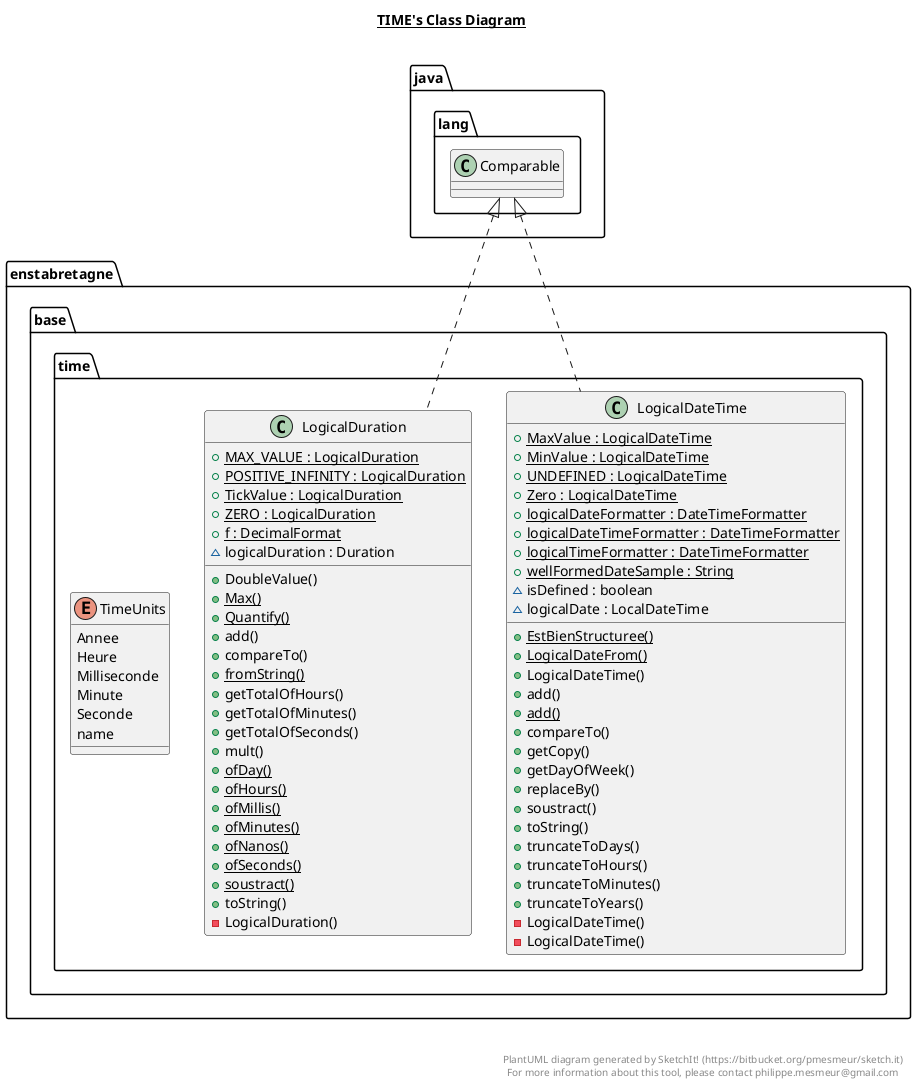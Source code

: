 @startuml

title __TIME's Class Diagram__\n

  namespace enstabretagne.base {
    namespace time {
      class enstabretagne.base.time.LogicalDateTime {
          {static} + MaxValue : LogicalDateTime
          {static} + MinValue : LogicalDateTime
          {static} + UNDEFINED : LogicalDateTime
          {static} + Zero : LogicalDateTime
          {static} + logicalDateFormatter : DateTimeFormatter
          {static} + logicalDateTimeFormatter : DateTimeFormatter
          {static} + logicalTimeFormatter : DateTimeFormatter
          {static} + wellFormedDateSample : String
          ~ isDefined : boolean
          ~ logicalDate : LocalDateTime
          {static} + EstBienStructuree()
          {static} + LogicalDateFrom()
          + LogicalDateTime()
          + add()
          {static} + add()
          + compareTo()
          + getCopy()
          + getDayOfWeek()
          + replaceBy()
          + soustract()
          + toString()
          + truncateToDays()
          + truncateToHours()
          + truncateToMinutes()
          + truncateToYears()
          - LogicalDateTime()
          - LogicalDateTime()
      }
    }
  }
  

  namespace enstabretagne.base {
    namespace time {
      class enstabretagne.base.time.LogicalDuration {
          {static} + MAX_VALUE : LogicalDuration
          {static} + POSITIVE_INFINITY : LogicalDuration
          {static} + TickValue : LogicalDuration
          {static} + ZERO : LogicalDuration
          {static} + f : DecimalFormat
          ~ logicalDuration : Duration
          + DoubleValue()
          {static} + Max()
          {static} + Quantify()
          + add()
          + compareTo()
          {static} + fromString()
          + getTotalOfHours()
          + getTotalOfMinutes()
          + getTotalOfSeconds()
          + mult()
          {static} + ofDay()
          {static} + ofHours()
          {static} + ofMillis()
          {static} + ofMinutes()
          {static} + ofNanos()
          {static} + ofSeconds()
          {static} + soustract()
          + toString()
          - LogicalDuration()
      }
    }
  }
  

  namespace enstabretagne.base {
    namespace time {
      enum TimeUnits {
        Annee
        Heure
        Milliseconde
        Minute
        Seconde
        name
      }
    }
  }
  

  enstabretagne.base.time.LogicalDateTime .up.|> java.lang.Comparable
  enstabretagne.base.time.LogicalDuration .up.|> java.lang.Comparable


right footer


PlantUML diagram generated by SketchIt! (https://bitbucket.org/pmesmeur/sketch.it)
For more information about this tool, please contact philippe.mesmeur@gmail.com
endfooter

@enduml
